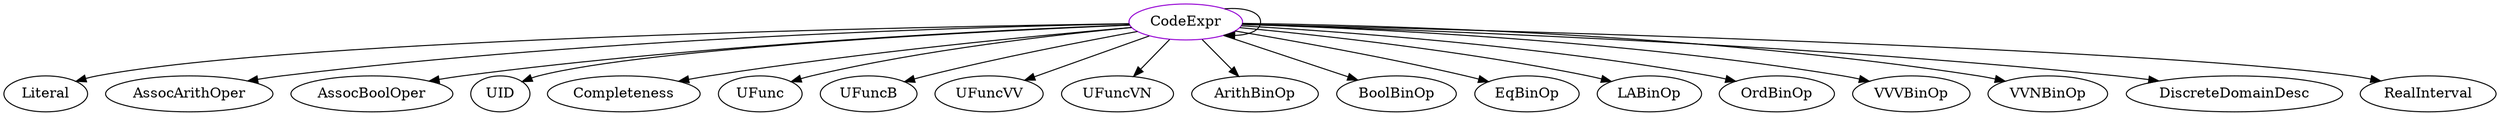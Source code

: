digraph codeexpr{
CodeExpr	[shape=oval, color=darkviolet, label="CodeExpr"];
CodeExpr -> Literal;
CodeExpr -> CodeExpr;
CodeExpr -> AssocArithOper;
CodeExpr -> AssocBoolOper;
CodeExpr -> UID;
CodeExpr -> Completeness;
CodeExpr -> UFunc;
CodeExpr -> UFuncB;
CodeExpr -> UFuncVV;
CodeExpr -> UFuncVN;
CodeExpr -> ArithBinOp;
CodeExpr -> BoolBinOp;
CodeExpr -> EqBinOp;
CodeExpr -> LABinOp;
CodeExpr -> OrdBinOp;
CodeExpr -> VVVBinOp;
CodeExpr -> VVNBinOp;
CodeExpr -> DiscreteDomainDesc;
CodeExpr -> RealInterval;
}
